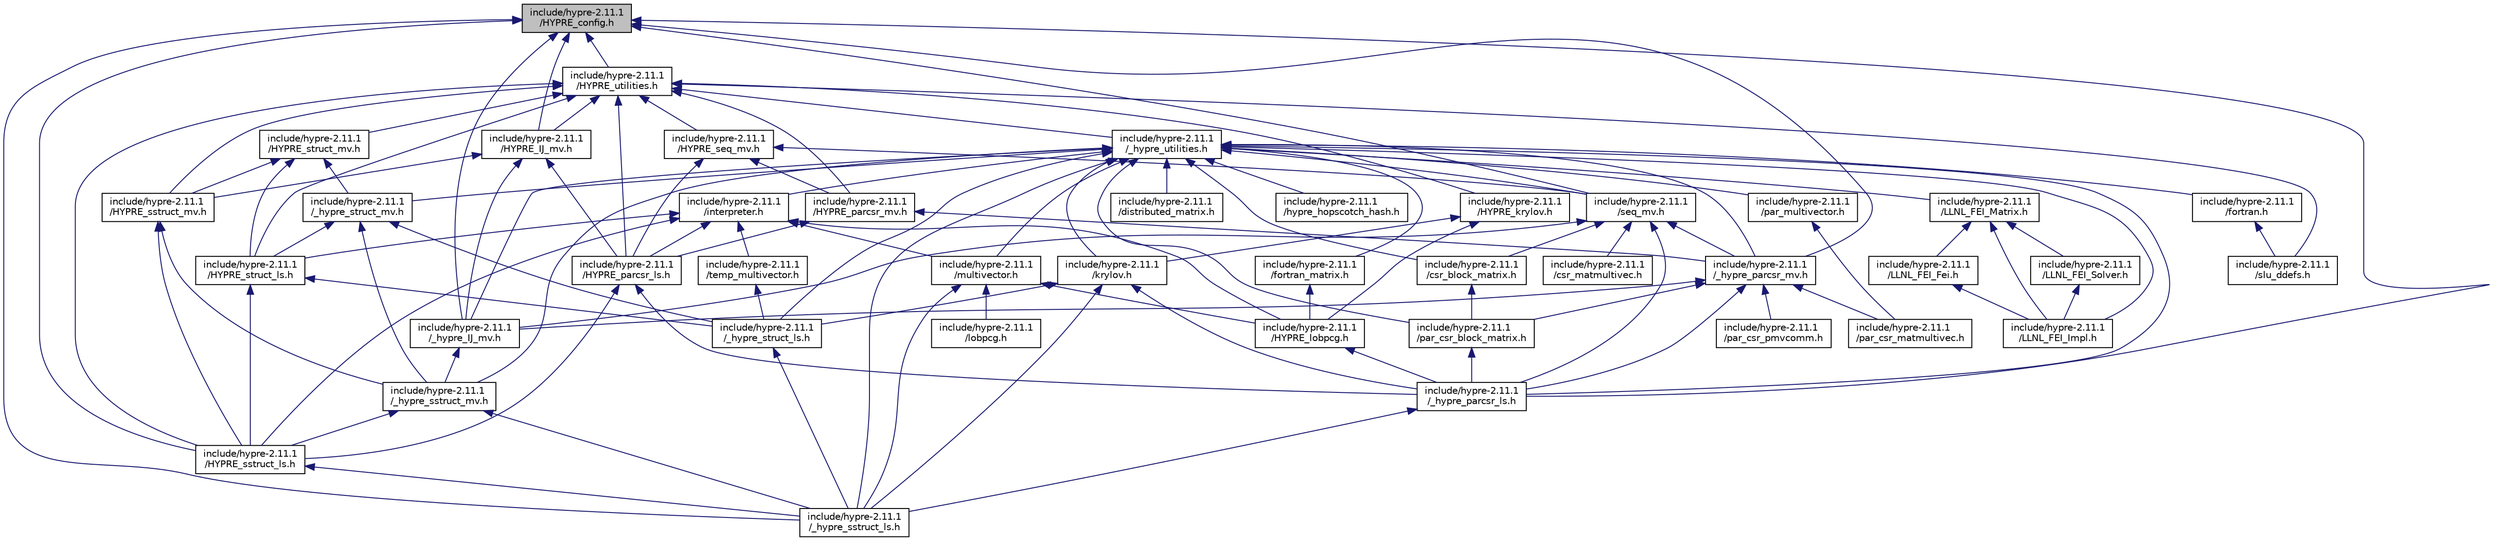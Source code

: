 digraph "include/hypre-2.11.1/HYPRE_config.h"
{
 // LATEX_PDF_SIZE
  edge [fontname="Helvetica",fontsize="10",labelfontname="Helvetica",labelfontsize="10"];
  node [fontname="Helvetica",fontsize="10",shape=record];
  Node1 [label="include/hypre-2.11.1\l/HYPRE_config.h",height=0.2,width=0.4,color="black", fillcolor="grey75", style="filled", fontcolor="black",tooltip=" "];
  Node1 -> Node2 [dir="back",color="midnightblue",fontsize="10",style="solid",fontname="Helvetica"];
  Node2 [label="include/hypre-2.11.1\l/_hypre_IJ_mv.h",height=0.2,width=0.4,color="black", fillcolor="white", style="filled",URL="$__hypre___i_j__mv_8h.html",tooltip=" "];
  Node2 -> Node3 [dir="back",color="midnightblue",fontsize="10",style="solid",fontname="Helvetica"];
  Node3 [label="include/hypre-2.11.1\l/_hypre_sstruct_mv.h",height=0.2,width=0.4,color="black", fillcolor="white", style="filled",URL="$__hypre__sstruct__mv_8h.html",tooltip=" "];
  Node3 -> Node4 [dir="back",color="midnightblue",fontsize="10",style="solid",fontname="Helvetica"];
  Node4 [label="include/hypre-2.11.1\l/HYPRE_sstruct_ls.h",height=0.2,width=0.4,color="black", fillcolor="white", style="filled",URL="$_h_y_p_r_e__sstruct__ls_8h.html",tooltip=" "];
  Node4 -> Node5 [dir="back",color="midnightblue",fontsize="10",style="solid",fontname="Helvetica"];
  Node5 [label="include/hypre-2.11.1\l/_hypre_sstruct_ls.h",height=0.2,width=0.4,color="black", fillcolor="white", style="filled",URL="$__hypre__sstruct__ls_8h.html",tooltip=" "];
  Node3 -> Node5 [dir="back",color="midnightblue",fontsize="10",style="solid",fontname="Helvetica"];
  Node1 -> Node6 [dir="back",color="midnightblue",fontsize="10",style="solid",fontname="Helvetica"];
  Node6 [label="include/hypre-2.11.1\l/HYPRE_utilities.h",height=0.2,width=0.4,color="black", fillcolor="white", style="filled",URL="$_h_y_p_r_e__utilities_8h.html",tooltip=" "];
  Node6 -> Node7 [dir="back",color="midnightblue",fontsize="10",style="solid",fontname="Helvetica"];
  Node7 [label="include/hypre-2.11.1\l/_hypre_utilities.h",height=0.2,width=0.4,color="black", fillcolor="white", style="filled",URL="$__hypre__utilities_8h.html",tooltip=" "];
  Node7 -> Node2 [dir="back",color="midnightblue",fontsize="10",style="solid",fontname="Helvetica"];
  Node7 -> Node8 [dir="back",color="midnightblue",fontsize="10",style="solid",fontname="Helvetica"];
  Node8 [label="include/hypre-2.11.1\l/seq_mv.h",height=0.2,width=0.4,color="black", fillcolor="white", style="filled",URL="$seq__mv_8h.html",tooltip=" "];
  Node8 -> Node2 [dir="back",color="midnightblue",fontsize="10",style="solid",fontname="Helvetica"];
  Node8 -> Node9 [dir="back",color="midnightblue",fontsize="10",style="solid",fontname="Helvetica"];
  Node9 [label="include/hypre-2.11.1\l/_hypre_parcsr_mv.h",height=0.2,width=0.4,color="black", fillcolor="white", style="filled",URL="$__hypre__parcsr__mv_8h.html",tooltip=" "];
  Node9 -> Node2 [dir="back",color="midnightblue",fontsize="10",style="solid",fontname="Helvetica"];
  Node9 -> Node10 [dir="back",color="midnightblue",fontsize="10",style="solid",fontname="Helvetica"];
  Node10 [label="include/hypre-2.11.1\l/_hypre_parcsr_ls.h",height=0.2,width=0.4,color="black", fillcolor="white", style="filled",URL="$__hypre__parcsr__ls_8h.html",tooltip=" "];
  Node10 -> Node5 [dir="back",color="midnightblue",fontsize="10",style="solid",fontname="Helvetica"];
  Node9 -> Node11 [dir="back",color="midnightblue",fontsize="10",style="solid",fontname="Helvetica"];
  Node11 [label="include/hypre-2.11.1\l/par_csr_block_matrix.h",height=0.2,width=0.4,color="black", fillcolor="white", style="filled",URL="$par__csr__block__matrix_8h.html",tooltip=" "];
  Node11 -> Node10 [dir="back",color="midnightblue",fontsize="10",style="solid",fontname="Helvetica"];
  Node9 -> Node12 [dir="back",color="midnightblue",fontsize="10",style="solid",fontname="Helvetica"];
  Node12 [label="include/hypre-2.11.1\l/par_csr_matmultivec.h",height=0.2,width=0.4,color="black", fillcolor="white", style="filled",URL="$par__csr__matmultivec_8h.html",tooltip=" "];
  Node9 -> Node13 [dir="back",color="midnightblue",fontsize="10",style="solid",fontname="Helvetica"];
  Node13 [label="include/hypre-2.11.1\l/par_csr_pmvcomm.h",height=0.2,width=0.4,color="black", fillcolor="white", style="filled",URL="$par__csr__pmvcomm_8h.html",tooltip=" "];
  Node8 -> Node10 [dir="back",color="midnightblue",fontsize="10",style="solid",fontname="Helvetica"];
  Node8 -> Node14 [dir="back",color="midnightblue",fontsize="10",style="solid",fontname="Helvetica"];
  Node14 [label="include/hypre-2.11.1\l/csr_block_matrix.h",height=0.2,width=0.4,color="black", fillcolor="white", style="filled",URL="$csr__block__matrix_8h.html",tooltip=" "];
  Node14 -> Node11 [dir="back",color="midnightblue",fontsize="10",style="solid",fontname="Helvetica"];
  Node8 -> Node15 [dir="back",color="midnightblue",fontsize="10",style="solid",fontname="Helvetica"];
  Node15 [label="include/hypre-2.11.1\l/csr_matmultivec.h",height=0.2,width=0.4,color="black", fillcolor="white", style="filled",URL="$csr__matmultivec_8h.html",tooltip=" "];
  Node7 -> Node9 [dir="back",color="midnightblue",fontsize="10",style="solid",fontname="Helvetica"];
  Node7 -> Node16 [dir="back",color="midnightblue",fontsize="10",style="solid",fontname="Helvetica"];
  Node16 [label="include/hypre-2.11.1\l/interpreter.h",height=0.2,width=0.4,color="black", fillcolor="white", style="filled",URL="$interpreter_8h.html",tooltip=" "];
  Node16 -> Node17 [dir="back",color="midnightblue",fontsize="10",style="solid",fontname="Helvetica"];
  Node17 [label="include/hypre-2.11.1\l/HYPRE_parcsr_ls.h",height=0.2,width=0.4,color="black", fillcolor="white", style="filled",URL="$_h_y_p_r_e__parcsr__ls_8h.html",tooltip=" "];
  Node17 -> Node10 [dir="back",color="midnightblue",fontsize="10",style="solid",fontname="Helvetica"];
  Node17 -> Node4 [dir="back",color="midnightblue",fontsize="10",style="solid",fontname="Helvetica"];
  Node16 -> Node18 [dir="back",color="midnightblue",fontsize="10",style="solid",fontname="Helvetica"];
  Node18 [label="include/hypre-2.11.1\l/multivector.h",height=0.2,width=0.4,color="black", fillcolor="white", style="filled",URL="$multivector_8h.html",tooltip=" "];
  Node18 -> Node19 [dir="back",color="midnightblue",fontsize="10",style="solid",fontname="Helvetica"];
  Node19 [label="include/hypre-2.11.1\l/HYPRE_lobpcg.h",height=0.2,width=0.4,color="black", fillcolor="white", style="filled",URL="$_h_y_p_r_e__lobpcg_8h.html",tooltip=" "];
  Node19 -> Node10 [dir="back",color="midnightblue",fontsize="10",style="solid",fontname="Helvetica"];
  Node18 -> Node5 [dir="back",color="midnightblue",fontsize="10",style="solid",fontname="Helvetica"];
  Node18 -> Node20 [dir="back",color="midnightblue",fontsize="10",style="solid",fontname="Helvetica"];
  Node20 [label="include/hypre-2.11.1\l/lobpcg.h",height=0.2,width=0.4,color="black", fillcolor="white", style="filled",URL="$lobpcg_8h.html",tooltip=" "];
  Node16 -> Node19 [dir="back",color="midnightblue",fontsize="10",style="solid",fontname="Helvetica"];
  Node16 -> Node21 [dir="back",color="midnightblue",fontsize="10",style="solid",fontname="Helvetica"];
  Node21 [label="include/hypre-2.11.1\l/HYPRE_struct_ls.h",height=0.2,width=0.4,color="black", fillcolor="white", style="filled",URL="$_h_y_p_r_e__struct__ls_8h.html",tooltip=" "];
  Node21 -> Node4 [dir="back",color="midnightblue",fontsize="10",style="solid",fontname="Helvetica"];
  Node21 -> Node22 [dir="back",color="midnightblue",fontsize="10",style="solid",fontname="Helvetica"];
  Node22 [label="include/hypre-2.11.1\l/_hypre_struct_ls.h",height=0.2,width=0.4,color="black", fillcolor="white", style="filled",URL="$__hypre__struct__ls_8h.html",tooltip=" "];
  Node22 -> Node5 [dir="back",color="midnightblue",fontsize="10",style="solid",fontname="Helvetica"];
  Node16 -> Node4 [dir="back",color="midnightblue",fontsize="10",style="solid",fontname="Helvetica"];
  Node16 -> Node23 [dir="back",color="midnightblue",fontsize="10",style="solid",fontname="Helvetica"];
  Node23 [label="include/hypre-2.11.1\l/temp_multivector.h",height=0.2,width=0.4,color="black", fillcolor="white", style="filled",URL="$temp__multivector_8h.html",tooltip=" "];
  Node23 -> Node22 [dir="back",color="midnightblue",fontsize="10",style="solid",fontname="Helvetica"];
  Node7 -> Node10 [dir="back",color="midnightblue",fontsize="10",style="solid",fontname="Helvetica"];
  Node7 -> Node24 [dir="back",color="midnightblue",fontsize="10",style="solid",fontname="Helvetica"];
  Node24 [label="include/hypre-2.11.1\l/krylov.h",height=0.2,width=0.4,color="black", fillcolor="white", style="filled",URL="$krylov_8h.html",tooltip=" "];
  Node24 -> Node10 [dir="back",color="midnightblue",fontsize="10",style="solid",fontname="Helvetica"];
  Node24 -> Node5 [dir="back",color="midnightblue",fontsize="10",style="solid",fontname="Helvetica"];
  Node24 -> Node22 [dir="back",color="midnightblue",fontsize="10",style="solid",fontname="Helvetica"];
  Node7 -> Node25 [dir="back",color="midnightblue",fontsize="10",style="solid",fontname="Helvetica"];
  Node25 [label="include/hypre-2.11.1\l/fortran_matrix.h",height=0.2,width=0.4,color="black", fillcolor="white", style="filled",URL="$fortran__matrix_8h.html",tooltip=" "];
  Node25 -> Node19 [dir="back",color="midnightblue",fontsize="10",style="solid",fontname="Helvetica"];
  Node7 -> Node18 [dir="back",color="midnightblue",fontsize="10",style="solid",fontname="Helvetica"];
  Node7 -> Node11 [dir="back",color="midnightblue",fontsize="10",style="solid",fontname="Helvetica"];
  Node7 -> Node14 [dir="back",color="midnightblue",fontsize="10",style="solid",fontname="Helvetica"];
  Node7 -> Node26 [dir="back",color="midnightblue",fontsize="10",style="solid",fontname="Helvetica"];
  Node26 [label="include/hypre-2.11.1\l/_hypre_struct_mv.h",height=0.2,width=0.4,color="black", fillcolor="white", style="filled",URL="$__hypre__struct__mv_8h.html",tooltip=" "];
  Node26 -> Node21 [dir="back",color="midnightblue",fontsize="10",style="solid",fontname="Helvetica"];
  Node26 -> Node3 [dir="back",color="midnightblue",fontsize="10",style="solid",fontname="Helvetica"];
  Node26 -> Node22 [dir="back",color="midnightblue",fontsize="10",style="solid",fontname="Helvetica"];
  Node7 -> Node3 [dir="back",color="midnightblue",fontsize="10",style="solid",fontname="Helvetica"];
  Node7 -> Node5 [dir="back",color="midnightblue",fontsize="10",style="solid",fontname="Helvetica"];
  Node7 -> Node22 [dir="back",color="midnightblue",fontsize="10",style="solid",fontname="Helvetica"];
  Node7 -> Node27 [dir="back",color="midnightblue",fontsize="10",style="solid",fontname="Helvetica"];
  Node27 [label="include/hypre-2.11.1\l/distributed_matrix.h",height=0.2,width=0.4,color="black", fillcolor="white", style="filled",URL="$distributed__matrix_8h.html",tooltip=" "];
  Node7 -> Node28 [dir="back",color="midnightblue",fontsize="10",style="solid",fontname="Helvetica"];
  Node28 [label="include/hypre-2.11.1\l/fortran.h",height=0.2,width=0.4,color="black", fillcolor="white", style="filled",URL="$fortran_8h.html",tooltip=" "];
  Node28 -> Node29 [dir="back",color="midnightblue",fontsize="10",style="solid",fontname="Helvetica"];
  Node29 [label="include/hypre-2.11.1\l/slu_ddefs.h",height=0.2,width=0.4,color="black", fillcolor="white", style="filled",URL="$slu__ddefs_8h.html",tooltip=" "];
  Node7 -> Node30 [dir="back",color="midnightblue",fontsize="10",style="solid",fontname="Helvetica"];
  Node30 [label="include/hypre-2.11.1\l/hypre_hopscotch_hash.h",height=0.2,width=0.4,color="black", fillcolor="white", style="filled",URL="$hypre__hopscotch__hash_8h.html",tooltip=" "];
  Node7 -> Node31 [dir="back",color="midnightblue",fontsize="10",style="solid",fontname="Helvetica"];
  Node31 [label="include/hypre-2.11.1\l/LLNL_FEI_Matrix.h",height=0.2,width=0.4,color="black", fillcolor="white", style="filled",URL="$_l_l_n_l___f_e_i___matrix_8h.html",tooltip=" "];
  Node31 -> Node32 [dir="back",color="midnightblue",fontsize="10",style="solid",fontname="Helvetica"];
  Node32 [label="include/hypre-2.11.1\l/LLNL_FEI_Fei.h",height=0.2,width=0.4,color="black", fillcolor="white", style="filled",URL="$_l_l_n_l___f_e_i___fei_8h.html",tooltip=" "];
  Node32 -> Node33 [dir="back",color="midnightblue",fontsize="10",style="solid",fontname="Helvetica"];
  Node33 [label="include/hypre-2.11.1\l/LLNL_FEI_Impl.h",height=0.2,width=0.4,color="black", fillcolor="white", style="filled",URL="$_l_l_n_l___f_e_i___impl_8h.html",tooltip=" "];
  Node31 -> Node34 [dir="back",color="midnightblue",fontsize="10",style="solid",fontname="Helvetica"];
  Node34 [label="include/hypre-2.11.1\l/LLNL_FEI_Solver.h",height=0.2,width=0.4,color="black", fillcolor="white", style="filled",URL="$_l_l_n_l___f_e_i___solver_8h.html",tooltip=" "];
  Node34 -> Node33 [dir="back",color="midnightblue",fontsize="10",style="solid",fontname="Helvetica"];
  Node31 -> Node33 [dir="back",color="midnightblue",fontsize="10",style="solid",fontname="Helvetica"];
  Node7 -> Node33 [dir="back",color="midnightblue",fontsize="10",style="solid",fontname="Helvetica"];
  Node7 -> Node35 [dir="back",color="midnightblue",fontsize="10",style="solid",fontname="Helvetica"];
  Node35 [label="include/hypre-2.11.1\l/par_multivector.h",height=0.2,width=0.4,color="black", fillcolor="white", style="filled",URL="$par__multivector_8h.html",tooltip=" "];
  Node35 -> Node12 [dir="back",color="midnightblue",fontsize="10",style="solid",fontname="Helvetica"];
  Node6 -> Node36 [dir="back",color="midnightblue",fontsize="10",style="solid",fontname="Helvetica"];
  Node36 [label="include/hypre-2.11.1\l/HYPRE_seq_mv.h",height=0.2,width=0.4,color="black", fillcolor="white", style="filled",URL="$_h_y_p_r_e__seq__mv_8h.html",tooltip=" "];
  Node36 -> Node8 [dir="back",color="midnightblue",fontsize="10",style="solid",fontname="Helvetica"];
  Node36 -> Node37 [dir="back",color="midnightblue",fontsize="10",style="solid",fontname="Helvetica"];
  Node37 [label="include/hypre-2.11.1\l/HYPRE_parcsr_mv.h",height=0.2,width=0.4,color="black", fillcolor="white", style="filled",URL="$_h_y_p_r_e__parcsr__mv_8h.html",tooltip=" "];
  Node37 -> Node9 [dir="back",color="midnightblue",fontsize="10",style="solid",fontname="Helvetica"];
  Node37 -> Node17 [dir="back",color="midnightblue",fontsize="10",style="solid",fontname="Helvetica"];
  Node36 -> Node17 [dir="back",color="midnightblue",fontsize="10",style="solid",fontname="Helvetica"];
  Node6 -> Node37 [dir="back",color="midnightblue",fontsize="10",style="solid",fontname="Helvetica"];
  Node6 -> Node38 [dir="back",color="midnightblue",fontsize="10",style="solid",fontname="Helvetica"];
  Node38 [label="include/hypre-2.11.1\l/HYPRE_IJ_mv.h",height=0.2,width=0.4,color="black", fillcolor="white", style="filled",URL="$_h_y_p_r_e___i_j__mv_8h.html",tooltip=" "];
  Node38 -> Node2 [dir="back",color="midnightblue",fontsize="10",style="solid",fontname="Helvetica"];
  Node38 -> Node17 [dir="back",color="midnightblue",fontsize="10",style="solid",fontname="Helvetica"];
  Node38 -> Node39 [dir="back",color="midnightblue",fontsize="10",style="solid",fontname="Helvetica"];
  Node39 [label="include/hypre-2.11.1\l/HYPRE_sstruct_mv.h",height=0.2,width=0.4,color="black", fillcolor="white", style="filled",URL="$_h_y_p_r_e__sstruct__mv_8h.html",tooltip=" "];
  Node39 -> Node4 [dir="back",color="midnightblue",fontsize="10",style="solid",fontname="Helvetica"];
  Node39 -> Node3 [dir="back",color="midnightblue",fontsize="10",style="solid",fontname="Helvetica"];
  Node6 -> Node17 [dir="back",color="midnightblue",fontsize="10",style="solid",fontname="Helvetica"];
  Node6 -> Node40 [dir="back",color="midnightblue",fontsize="10",style="solid",fontname="Helvetica"];
  Node40 [label="include/hypre-2.11.1\l/HYPRE_krylov.h",height=0.2,width=0.4,color="black", fillcolor="white", style="filled",URL="$_h_y_p_r_e__krylov_8h.html",tooltip=" "];
  Node40 -> Node24 [dir="back",color="midnightblue",fontsize="10",style="solid",fontname="Helvetica"];
  Node40 -> Node19 [dir="back",color="midnightblue",fontsize="10",style="solid",fontname="Helvetica"];
  Node6 -> Node4 [dir="back",color="midnightblue",fontsize="10",style="solid",fontname="Helvetica"];
  Node6 -> Node39 [dir="back",color="midnightblue",fontsize="10",style="solid",fontname="Helvetica"];
  Node6 -> Node41 [dir="back",color="midnightblue",fontsize="10",style="solid",fontname="Helvetica"];
  Node41 [label="include/hypre-2.11.1\l/HYPRE_struct_mv.h",height=0.2,width=0.4,color="black", fillcolor="white", style="filled",URL="$_h_y_p_r_e__struct__mv_8h.html",tooltip=" "];
  Node41 -> Node39 [dir="back",color="midnightblue",fontsize="10",style="solid",fontname="Helvetica"];
  Node41 -> Node21 [dir="back",color="midnightblue",fontsize="10",style="solid",fontname="Helvetica"];
  Node41 -> Node26 [dir="back",color="midnightblue",fontsize="10",style="solid",fontname="Helvetica"];
  Node6 -> Node21 [dir="back",color="midnightblue",fontsize="10",style="solid",fontname="Helvetica"];
  Node6 -> Node29 [dir="back",color="midnightblue",fontsize="10",style="solid",fontname="Helvetica"];
  Node1 -> Node8 [dir="back",color="midnightblue",fontsize="10",style="solid",fontname="Helvetica"];
  Node1 -> Node9 [dir="back",color="midnightblue",fontsize="10",style="solid",fontname="Helvetica"];
  Node1 -> Node38 [dir="back",color="midnightblue",fontsize="10",style="solid",fontname="Helvetica"];
  Node1 -> Node10 [dir="back",color="midnightblue",fontsize="10",style="solid",fontname="Helvetica"];
  Node1 -> Node5 [dir="back",color="midnightblue",fontsize="10",style="solid",fontname="Helvetica"];
  Node1 -> Node4 [dir="back",color="midnightblue",fontsize="10",style="solid",fontname="Helvetica"];
}
